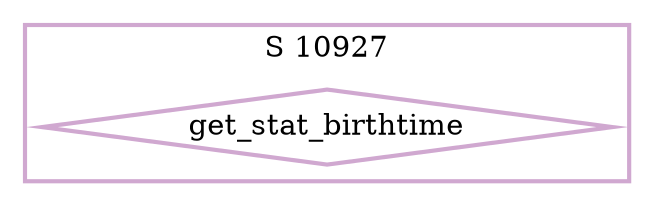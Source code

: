 digraph G {
  ratio=0.500000;
  "UV get_stat_birthtime (10927)" [shape=diamond, label="get_stat_birthtime",
                                   color="#D0A8D0", style=bold];
  
  subgraph cluster_10927 { label="S 10927";
    color="#D0A8D0";
    style=bold;
    "UV get_stat_birthtime (10927)"; };
  
  
  }